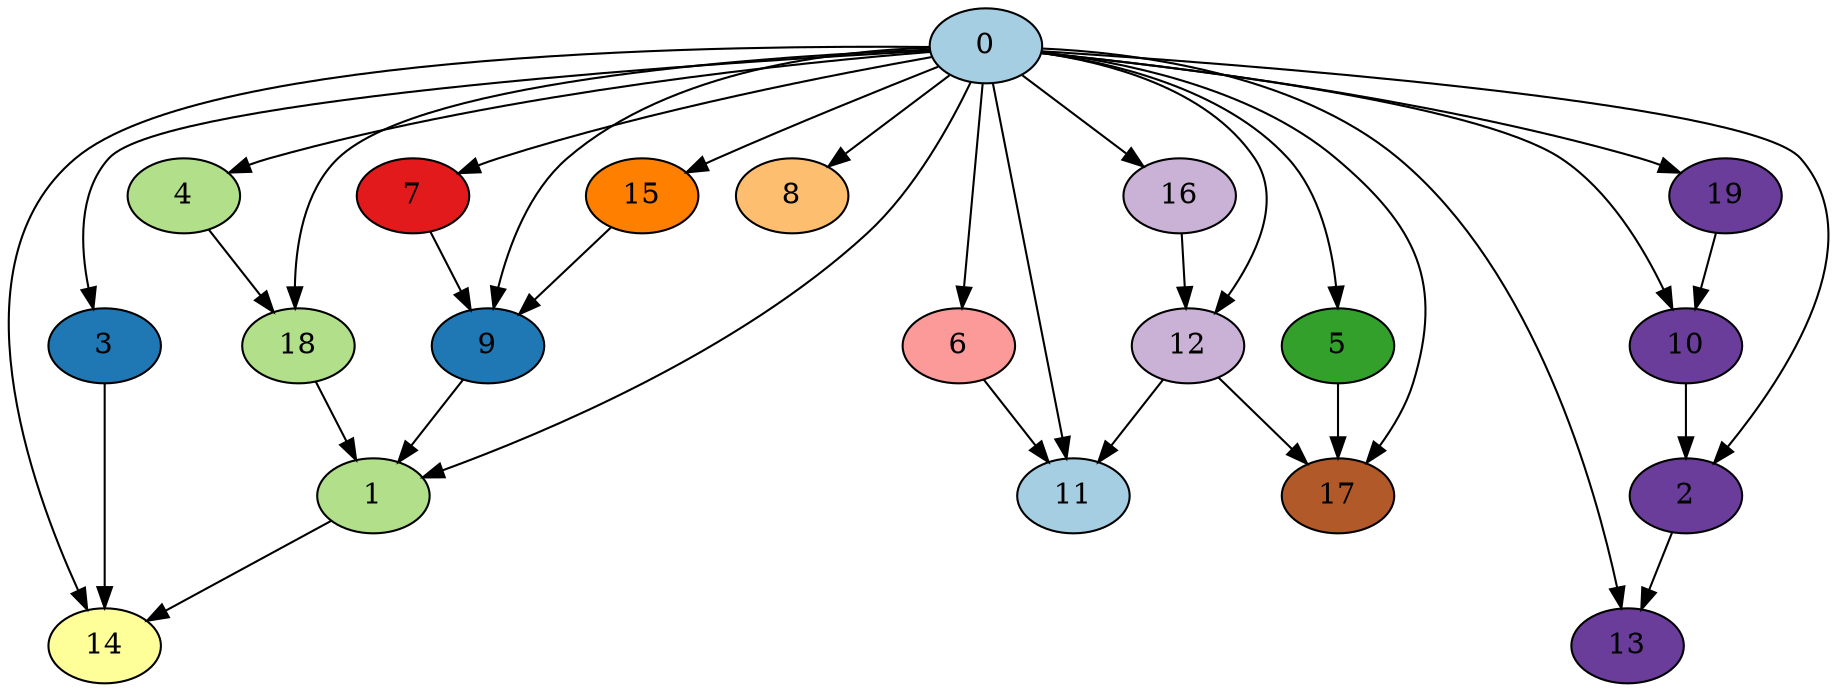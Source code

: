 digraph G{
0[id=0, block_id=0, level=0 style="filled", fillcolor= "#a6cee3", fontcolor="black"];
1[id=1, block_id=14, level=3 style="filled", fillcolor= "#b2df8a", fontcolor="black"];
2[id=2, block_id=9, level=3 style="filled", fillcolor= "#6a3d9a", fontcolor="black"];
3[id=3, block_id=1, level=1 style="filled", fillcolor= "#1f78b4", fontcolor="black"];
4[id=4, block_id=2, level=1 style="filled", fillcolor= "#b2df8a", fontcolor="black"];
5[id=5, block_id=3, level=1 style="filled", fillcolor= "#33a02c", fontcolor="black"];
6[id=6, block_id=4, level=1 style="filled", fillcolor= "#fb9a99", fontcolor="black"];
7[id=7, block_id=5, level=1 style="filled", fillcolor= "#e31a1c", fontcolor="black"];
8[id=8, block_id=6, level=1 style="filled", fillcolor= "#fdbf6f", fontcolor="black"];
9[id=9, block_id=13, level=2 style="filled", fillcolor= "#1f78b4", fontcolor="black"];
10[id=10, block_id=9, level=2 style="filled", fillcolor= "#6a3d9a", fontcolor="black"];
11[id=11, block_id=12, level=3 style="filled", fillcolor= "#a6cee3", fontcolor="black"];
12[id=12, block_id=8, level=2 style="filled", fillcolor= "#cab2d6", fontcolor="black"];
13[id=13, block_id=9, level=4 style="filled", fillcolor= "#6a3d9a", fontcolor="black"];
14[id=14, block_id=10, level=4 style="filled", fillcolor= "#ffff99", fontcolor="black"];
15[id=15, block_id=7, level=1 style="filled", fillcolor= "#ff7f00", fontcolor="black"];
16[id=16, block_id=8, level=1 style="filled", fillcolor= "#cab2d6", fontcolor="black"];
17[id=17, block_id=11, level=3 style="filled", fillcolor= "#b15928", fontcolor="black"];
18[id=18, block_id=2, level=2 style="filled", fillcolor= "#b2df8a", fontcolor="black"];
19[id=19, block_id=9, level=1 style="filled", fillcolor= "#6a3d9a", fontcolor="black"];
0 -> 1;
0 -> 2;
0 -> 3;
0 -> 4;
0 -> 5;
0 -> 6;
0 -> 7;
0 -> 8;
0 -> 9;
0 -> 10;
0 -> 11;
0 -> 12;
0 -> 13;
0 -> 14;
0 -> 15;
0 -> 16;
0 -> 17;
0 -> 18;
0 -> 19;
1 -> 14;
2 -> 13;
3 -> 14;
4 -> 18;
5 -> 17;
6 -> 11;
7 -> 9;
9 -> 1;
10 -> 2;
12 -> 11;
12 -> 17;
15 -> 9;
16 -> 12;
18 -> 1;
19 -> 10;
}